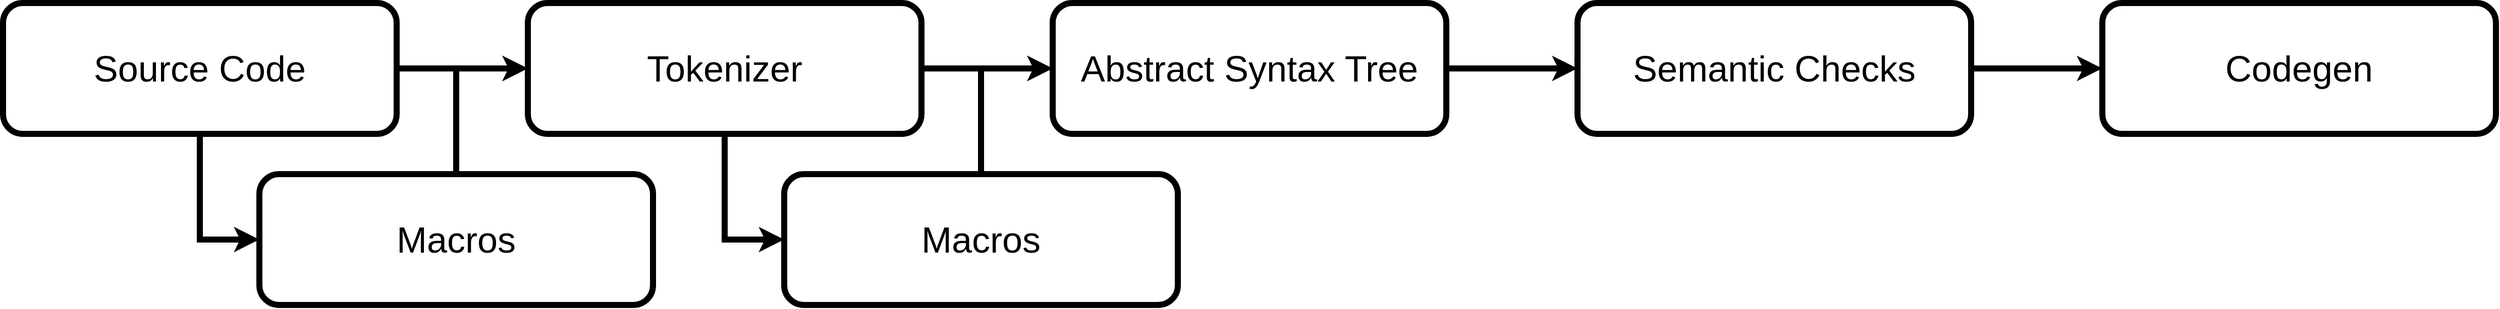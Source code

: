 <mxfile version="24.4.13" type="device">
  <diagram id="C5RBs43oDa-KdzZeNtuy" name="Page-1">
    <mxGraphModel dx="1296" dy="778" grid="1" gridSize="10" guides="1" tooltips="1" connect="1" arrows="1" fold="1" page="1" pageScale="1" pageWidth="827" pageHeight="1169" math="0" shadow="0">
      <root>
        <mxCell id="WIyWlLk6GJQsqaUBKTNV-0" />
        <mxCell id="WIyWlLk6GJQsqaUBKTNV-1" parent="WIyWlLk6GJQsqaUBKTNV-0" />
        <mxCell id="TJ1zNtxXloIf5U0kijpT-3" style="edgeStyle=orthogonalEdgeStyle;rounded=0;orthogonalLoop=1;jettySize=auto;html=1;entryX=0;entryY=0.5;entryDx=0;entryDy=0;strokeWidth=6;" edge="1" parent="WIyWlLk6GJQsqaUBKTNV-1" source="TJ1zNtxXloIf5U0kijpT-1" target="TJ1zNtxXloIf5U0kijpT-2">
          <mxGeometry relative="1" as="geometry" />
        </mxCell>
        <mxCell id="TJ1zNtxXloIf5U0kijpT-21" style="edgeStyle=orthogonalEdgeStyle;rounded=0;orthogonalLoop=1;jettySize=auto;html=1;entryX=0;entryY=0.5;entryDx=0;entryDy=0;strokeWidth=6;" edge="1" parent="WIyWlLk6GJQsqaUBKTNV-1" source="TJ1zNtxXloIf5U0kijpT-1" target="TJ1zNtxXloIf5U0kijpT-19">
          <mxGeometry relative="1" as="geometry" />
        </mxCell>
        <mxCell id="TJ1zNtxXloIf5U0kijpT-1" value="Source Code" style="rounded=1;whiteSpace=wrap;html=1;fontSize=36;strokeWidth=6;" vertex="1" parent="WIyWlLk6GJQsqaUBKTNV-1">
          <mxGeometry x="6" y="190" width="390" height="130" as="geometry" />
        </mxCell>
        <mxCell id="TJ1zNtxXloIf5U0kijpT-16" style="edgeStyle=orthogonalEdgeStyle;rounded=0;orthogonalLoop=1;jettySize=auto;html=1;entryX=0;entryY=0.5;entryDx=0;entryDy=0;strokeWidth=6;" edge="1" parent="WIyWlLk6GJQsqaUBKTNV-1" source="TJ1zNtxXloIf5U0kijpT-2" target="TJ1zNtxXloIf5U0kijpT-15">
          <mxGeometry relative="1" as="geometry" />
        </mxCell>
        <mxCell id="TJ1zNtxXloIf5U0kijpT-25" style="edgeStyle=orthogonalEdgeStyle;rounded=0;orthogonalLoop=1;jettySize=auto;html=1;entryX=0;entryY=0.5;entryDx=0;entryDy=0;strokeWidth=6;" edge="1" parent="WIyWlLk6GJQsqaUBKTNV-1" source="TJ1zNtxXloIf5U0kijpT-2" target="TJ1zNtxXloIf5U0kijpT-4">
          <mxGeometry relative="1" as="geometry" />
        </mxCell>
        <mxCell id="TJ1zNtxXloIf5U0kijpT-2" value="Tokenizer" style="rounded=1;whiteSpace=wrap;html=1;fontSize=36;strokeWidth=6;" vertex="1" parent="WIyWlLk6GJQsqaUBKTNV-1">
          <mxGeometry x="526" y="190" width="390" height="130" as="geometry" />
        </mxCell>
        <mxCell id="TJ1zNtxXloIf5U0kijpT-7" style="edgeStyle=orthogonalEdgeStyle;rounded=0;orthogonalLoop=1;jettySize=auto;html=1;entryX=0;entryY=0.5;entryDx=0;entryDy=0;strokeWidth=6;" edge="1" parent="WIyWlLk6GJQsqaUBKTNV-1" source="TJ1zNtxXloIf5U0kijpT-4" target="TJ1zNtxXloIf5U0kijpT-6">
          <mxGeometry relative="1" as="geometry" />
        </mxCell>
        <mxCell id="TJ1zNtxXloIf5U0kijpT-4" value="Abstract Syntax Tree" style="rounded=1;whiteSpace=wrap;html=1;fontSize=36;strokeWidth=6;" vertex="1" parent="WIyWlLk6GJQsqaUBKTNV-1">
          <mxGeometry x="1046" y="190" width="390" height="130" as="geometry" />
        </mxCell>
        <mxCell id="TJ1zNtxXloIf5U0kijpT-10" style="edgeStyle=orthogonalEdgeStyle;rounded=0;orthogonalLoop=1;jettySize=auto;html=1;entryX=0;entryY=0.5;entryDx=0;entryDy=0;strokeWidth=6;" edge="1" parent="WIyWlLk6GJQsqaUBKTNV-1" source="TJ1zNtxXloIf5U0kijpT-6" target="TJ1zNtxXloIf5U0kijpT-8">
          <mxGeometry relative="1" as="geometry" />
        </mxCell>
        <mxCell id="TJ1zNtxXloIf5U0kijpT-6" value="Semantic Checks" style="rounded=1;whiteSpace=wrap;html=1;fontSize=36;strokeWidth=6;" vertex="1" parent="WIyWlLk6GJQsqaUBKTNV-1">
          <mxGeometry x="1566" y="190" width="390" height="130" as="geometry" />
        </mxCell>
        <mxCell id="TJ1zNtxXloIf5U0kijpT-8" value="Codegen" style="rounded=1;whiteSpace=wrap;html=1;fontSize=36;strokeWidth=6;" vertex="1" parent="WIyWlLk6GJQsqaUBKTNV-1">
          <mxGeometry x="2086" y="190" width="390" height="130" as="geometry" />
        </mxCell>
        <mxCell id="TJ1zNtxXloIf5U0kijpT-24" style="edgeStyle=orthogonalEdgeStyle;rounded=0;orthogonalLoop=1;jettySize=auto;html=1;entryX=0;entryY=0.5;entryDx=0;entryDy=0;strokeWidth=6;" edge="1" parent="WIyWlLk6GJQsqaUBKTNV-1" source="TJ1zNtxXloIf5U0kijpT-15" target="TJ1zNtxXloIf5U0kijpT-4">
          <mxGeometry relative="1" as="geometry" />
        </mxCell>
        <mxCell id="TJ1zNtxXloIf5U0kijpT-15" value="Macros" style="rounded=1;whiteSpace=wrap;html=1;fontSize=36;strokeWidth=6;" vertex="1" parent="WIyWlLk6GJQsqaUBKTNV-1">
          <mxGeometry x="780" y="360" width="390" height="130" as="geometry" />
        </mxCell>
        <mxCell id="TJ1zNtxXloIf5U0kijpT-22" style="edgeStyle=orthogonalEdgeStyle;rounded=0;orthogonalLoop=1;jettySize=auto;html=1;exitX=0.5;exitY=0;exitDx=0;exitDy=0;entryX=0;entryY=0.5;entryDx=0;entryDy=0;strokeWidth=6;" edge="1" parent="WIyWlLk6GJQsqaUBKTNV-1" source="TJ1zNtxXloIf5U0kijpT-19" target="TJ1zNtxXloIf5U0kijpT-2">
          <mxGeometry relative="1" as="geometry" />
        </mxCell>
        <mxCell id="TJ1zNtxXloIf5U0kijpT-19" value="Macros" style="rounded=1;whiteSpace=wrap;html=1;fontSize=36;strokeWidth=6;" vertex="1" parent="WIyWlLk6GJQsqaUBKTNV-1">
          <mxGeometry x="260" y="360" width="390" height="130" as="geometry" />
        </mxCell>
      </root>
    </mxGraphModel>
  </diagram>
</mxfile>
